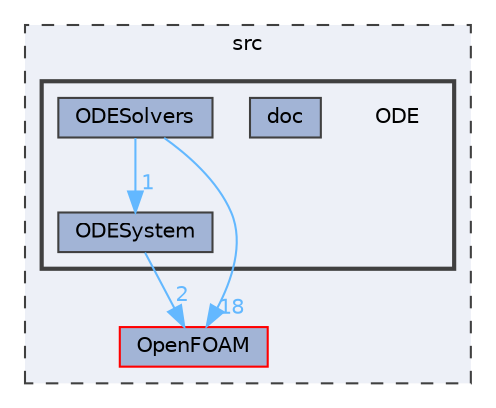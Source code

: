 digraph "src/ODE"
{
 // LATEX_PDF_SIZE
  bgcolor="transparent";
  edge [fontname=Helvetica,fontsize=10,labelfontname=Helvetica,labelfontsize=10];
  node [fontname=Helvetica,fontsize=10,shape=box,height=0.2,width=0.4];
  compound=true
  subgraph clusterdir_68267d1309a1af8e8297ef4c3efbcdba {
    graph [ bgcolor="#edf0f7", pencolor="grey25", label="src", fontname=Helvetica,fontsize=10 style="filled,dashed", URL="dir_68267d1309a1af8e8297ef4c3efbcdba.html",tooltip=""]
  dir_c5473ff19b20e6ec4dfe5c310b3778a8 [label="OpenFOAM", fillcolor="#a2b4d6", color="red", style="filled", URL="dir_c5473ff19b20e6ec4dfe5c310b3778a8.html",tooltip=""];
  subgraph clusterdir_e47b7a1cb0d621da2e060462b00c1c76 {
    graph [ bgcolor="#edf0f7", pencolor="grey25", label="", fontname=Helvetica,fontsize=10 style="filled,bold", URL="dir_e47b7a1cb0d621da2e060462b00c1c76.html",tooltip=""]
    dir_e47b7a1cb0d621da2e060462b00c1c76 [shape=plaintext, label="ODE"];
  dir_d7c54b43186f5b228def8dda1abd9c66 [label="doc", fillcolor="#a2b4d6", color="grey25", style="filled", URL="dir_d7c54b43186f5b228def8dda1abd9c66.html",tooltip=""];
  dir_3c9eb44cc766b767ba49f7a4339bd2b9 [label="ODESolvers", fillcolor="#a2b4d6", color="grey25", style="filled", URL="dir_3c9eb44cc766b767ba49f7a4339bd2b9.html",tooltip=""];
  dir_17e94c812d47a857ada882731d3839cf [label="ODESystem", fillcolor="#a2b4d6", color="grey25", style="filled", URL="dir_17e94c812d47a857ada882731d3839cf.html",tooltip=""];
  }
  }
  dir_3c9eb44cc766b767ba49f7a4339bd2b9->dir_17e94c812d47a857ada882731d3839cf [headlabel="1", labeldistance=1.5 headhref="dir_002681_002682.html" href="dir_002681_002682.html" color="steelblue1" fontcolor="steelblue1"];
  dir_3c9eb44cc766b767ba49f7a4339bd2b9->dir_c5473ff19b20e6ec4dfe5c310b3778a8 [headlabel="18", labeldistance=1.5 headhref="dir_002681_002695.html" href="dir_002681_002695.html" color="steelblue1" fontcolor="steelblue1"];
  dir_17e94c812d47a857ada882731d3839cf->dir_c5473ff19b20e6ec4dfe5c310b3778a8 [headlabel="2", labeldistance=1.5 headhref="dir_002682_002695.html" href="dir_002682_002695.html" color="steelblue1" fontcolor="steelblue1"];
}

